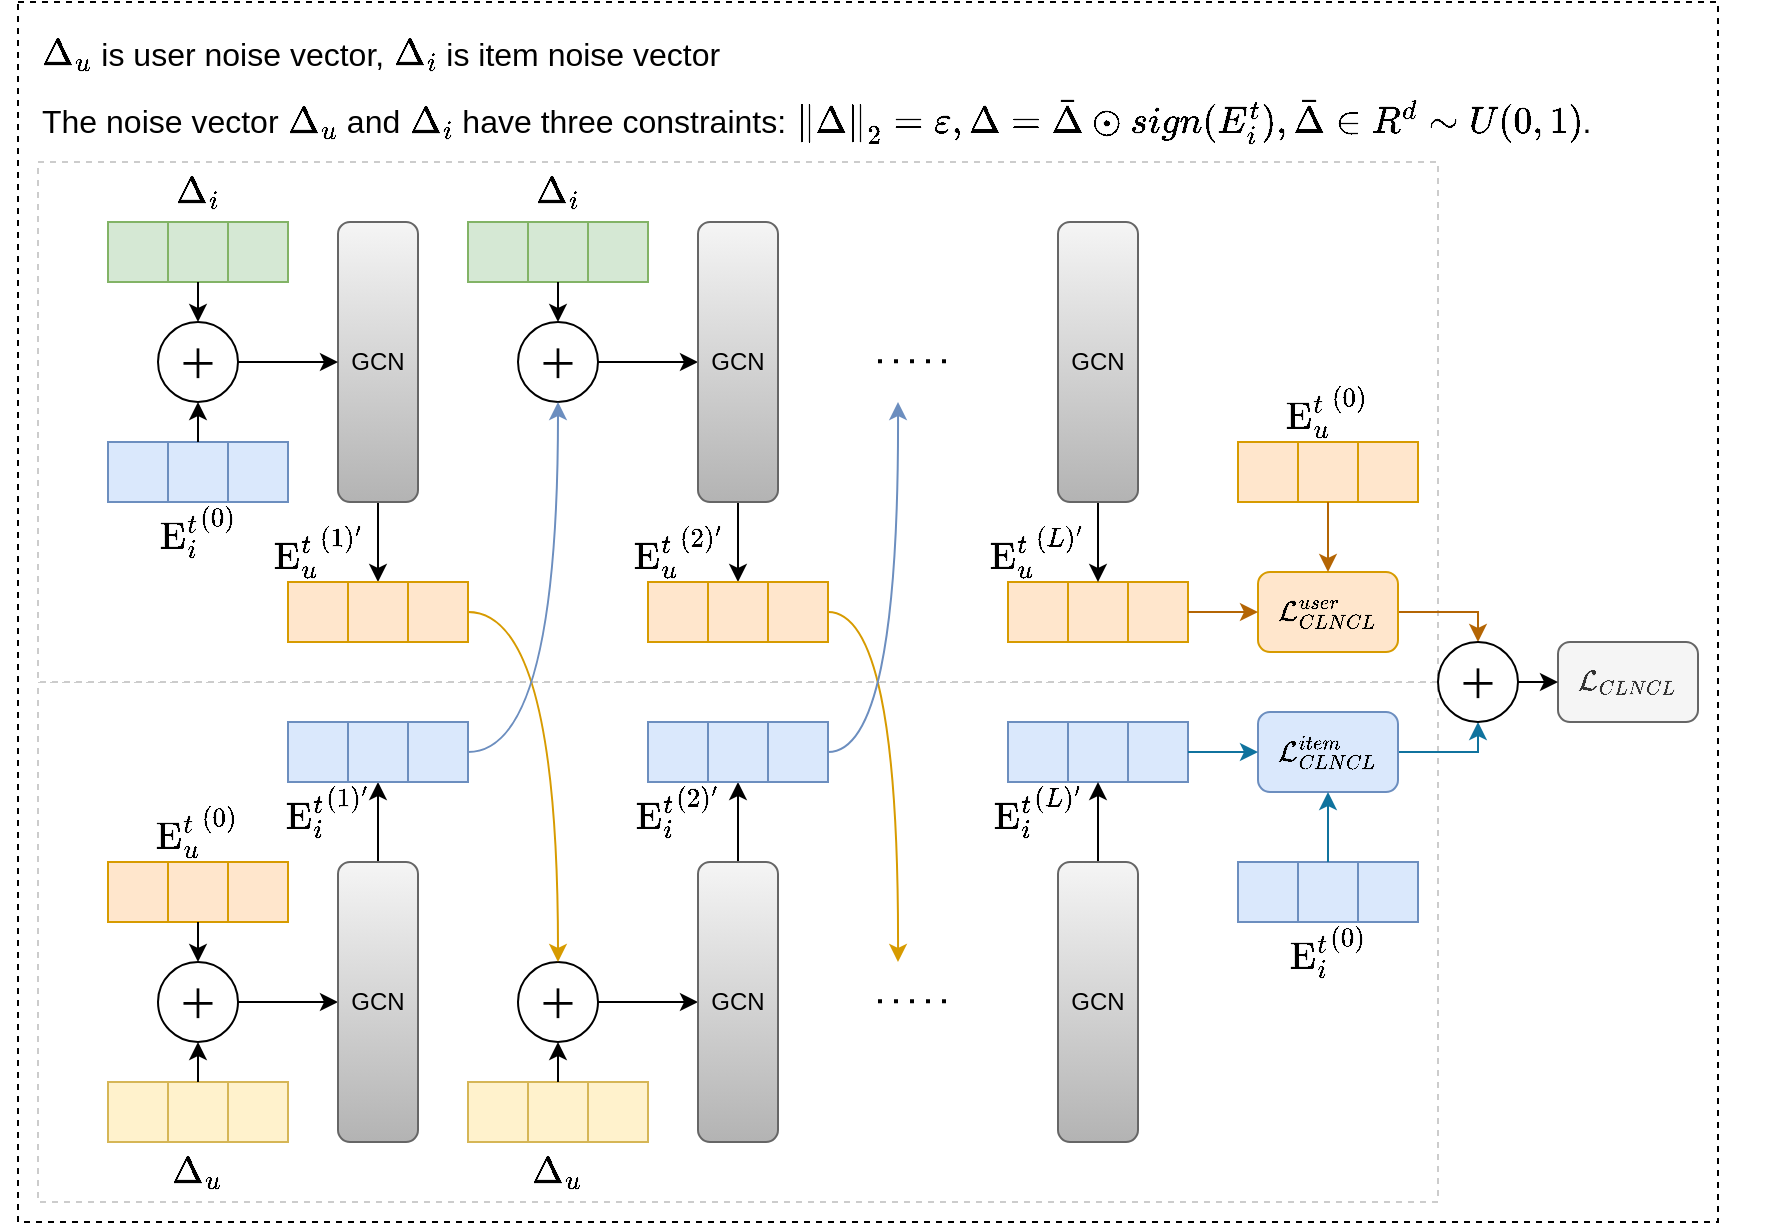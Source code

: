 <mxfile version="24.7.7">
  <diagram name="第 1 页" id="0odNos-ram8B0JtTMt9t">
    <mxGraphModel dx="1514" dy="829" grid="1" gridSize="10" guides="1" tooltips="1" connect="1" arrows="1" fold="1" page="1" pageScale="1" pageWidth="869" pageHeight="627" math="1" shadow="0">
      <root>
        <mxCell id="0" />
        <mxCell id="1" parent="0" />
        <mxCell id="on7W_02Eu3kguIsyM6I1-46" value="" style="rounded=0;whiteSpace=wrap;html=1;dashed=1;" parent="1" vertex="1">
          <mxGeometry x="10" y="10" width="850" height="610" as="geometry" />
        </mxCell>
        <mxCell id="on7W_02Eu3kguIsyM6I1-45" value="" style="rounded=0;whiteSpace=wrap;html=1;dashed=1;strokeColor=#CCCCCC;" parent="1" vertex="1">
          <mxGeometry x="20" y="350" width="700" height="260" as="geometry" />
        </mxCell>
        <mxCell id="on7W_02Eu3kguIsyM6I1-44" value="" style="rounded=0;whiteSpace=wrap;html=1;dashed=1;strokeColor=#CCCCCC;" parent="1" vertex="1">
          <mxGeometry x="20" y="90" width="700" height="260" as="geometry" />
        </mxCell>
        <mxCell id="hxnIVphIfkXCkqFVnGNQ-420" style="edgeStyle=orthogonalEdgeStyle;rounded=0;orthogonalLoop=1;jettySize=auto;html=1;exitX=0.5;exitY=1;exitDx=0;exitDy=0;entryX=0.5;entryY=0;entryDx=0;entryDy=0;" parent="1" source="hxnIVphIfkXCkqFVnGNQ-38" target="hxnIVphIfkXCkqFVnGNQ-418" edge="1">
          <mxGeometry relative="1" as="geometry" />
        </mxCell>
        <mxCell id="hxnIVphIfkXCkqFVnGNQ-38" value="GCN" style="rounded=1;whiteSpace=wrap;html=1;fillColor=#f5f5f5;gradientColor=#b3b3b3;strokeColor=#666666;" parent="1" vertex="1">
          <mxGeometry x="170" y="120" width="40" height="140" as="geometry" />
        </mxCell>
        <mxCell id="hxnIVphIfkXCkqFVnGNQ-98" value="" style="group" parent="1" vertex="1" connectable="0">
          <mxGeometry x="55" y="230" width="90" height="60" as="geometry" />
        </mxCell>
        <mxCell id="C153-lScjyPloALbCFHb-24" value="&lt;font style=&quot;font-size: 16px;&quot;&gt;$$ {\mathrm{E}_{i}^{t}}^{(0)}$$&lt;/font&gt;" style="text;html=1;align=center;verticalAlign=middle;whiteSpace=wrap;rounded=0;" parent="hxnIVphIfkXCkqFVnGNQ-98" vertex="1">
          <mxGeometry x="20" y="30" width="50" height="30" as="geometry" />
        </mxCell>
        <mxCell id="hxnIVphIfkXCkqFVnGNQ-39" value="" style="group;fillColor=#dae8fc;strokeColor=#6c8ebf;rotation=0;" parent="hxnIVphIfkXCkqFVnGNQ-98" vertex="1" connectable="0">
          <mxGeometry width="90" height="30" as="geometry" />
        </mxCell>
        <mxCell id="hxnIVphIfkXCkqFVnGNQ-40" value="" style="whiteSpace=wrap;html=1;aspect=fixed;fillColor=#dae8fc;strokeColor=#6c8ebf;rotation=0;" parent="hxnIVphIfkXCkqFVnGNQ-39" vertex="1">
          <mxGeometry width="30" height="30" as="geometry" />
        </mxCell>
        <mxCell id="hxnIVphIfkXCkqFVnGNQ-41" value="" style="whiteSpace=wrap;html=1;aspect=fixed;fillColor=#dae8fc;strokeColor=#6c8ebf;rotation=0;" parent="hxnIVphIfkXCkqFVnGNQ-39" vertex="1">
          <mxGeometry x="30" width="30" height="30" as="geometry" />
        </mxCell>
        <mxCell id="hxnIVphIfkXCkqFVnGNQ-42" value="" style="whiteSpace=wrap;html=1;aspect=fixed;fillColor=#dae8fc;strokeColor=#6c8ebf;rotation=0;" parent="hxnIVphIfkXCkqFVnGNQ-39" vertex="1">
          <mxGeometry x="60" width="30" height="30" as="geometry" />
        </mxCell>
        <mxCell id="hxnIVphIfkXCkqFVnGNQ-407" style="edgeStyle=orthogonalEdgeStyle;rounded=0;orthogonalLoop=1;jettySize=auto;html=1;exitX=1;exitY=0.5;exitDx=0;exitDy=0;entryX=0;entryY=0.5;entryDx=0;entryDy=0;" parent="1" source="hxnIVphIfkXCkqFVnGNQ-398" target="hxnIVphIfkXCkqFVnGNQ-38" edge="1">
          <mxGeometry relative="1" as="geometry" />
        </mxCell>
        <mxCell id="hxnIVphIfkXCkqFVnGNQ-398" value="&lt;font style=&quot;font-size: 20px;&quot;&gt;＋&lt;/font&gt;" style="ellipse;whiteSpace=wrap;html=1;aspect=fixed;" parent="1" vertex="1">
          <mxGeometry x="80" y="170" width="40" height="40" as="geometry" />
        </mxCell>
        <mxCell id="hxnIVphIfkXCkqFVnGNQ-399" value="" style="group" parent="1" vertex="1" connectable="0">
          <mxGeometry x="55" y="90" width="90" height="60" as="geometry" />
        </mxCell>
        <mxCell id="hxnIVphIfkXCkqFVnGNQ-400" value="" style="group;fillColor=#d5e8d4;strokeColor=#82b366;rotation=0;" parent="hxnIVphIfkXCkqFVnGNQ-399" vertex="1" connectable="0">
          <mxGeometry y="30" width="90" height="30" as="geometry" />
        </mxCell>
        <mxCell id="hxnIVphIfkXCkqFVnGNQ-401" value="" style="whiteSpace=wrap;html=1;aspect=fixed;fillColor=#d5e8d4;strokeColor=#82b366;rotation=0;" parent="hxnIVphIfkXCkqFVnGNQ-400" vertex="1">
          <mxGeometry width="30" height="30" as="geometry" />
        </mxCell>
        <mxCell id="hxnIVphIfkXCkqFVnGNQ-402" value="" style="whiteSpace=wrap;html=1;aspect=fixed;fillColor=#d5e8d4;strokeColor=#82b366;rotation=0;" parent="hxnIVphIfkXCkqFVnGNQ-400" vertex="1">
          <mxGeometry x="30" width="30" height="30" as="geometry" />
        </mxCell>
        <mxCell id="hxnIVphIfkXCkqFVnGNQ-403" value="" style="whiteSpace=wrap;html=1;aspect=fixed;fillColor=#d5e8d4;strokeColor=#82b366;rotation=0;" parent="hxnIVphIfkXCkqFVnGNQ-400" vertex="1">
          <mxGeometry x="60" width="30" height="30" as="geometry" />
        </mxCell>
        <mxCell id="hxnIVphIfkXCkqFVnGNQ-404" value="&lt;span style=&quot;font-size: 16px;&quot;&gt;$$\Delta_i$$&lt;/span&gt;" style="text;html=1;align=center;verticalAlign=middle;whiteSpace=wrap;rounded=0;" parent="hxnIVphIfkXCkqFVnGNQ-399" vertex="1">
          <mxGeometry x="20" width="50" height="30" as="geometry" />
        </mxCell>
        <mxCell id="hxnIVphIfkXCkqFVnGNQ-405" style="edgeStyle=orthogonalEdgeStyle;rounded=0;orthogonalLoop=1;jettySize=auto;html=1;exitX=0.5;exitY=0;exitDx=0;exitDy=0;entryX=0.5;entryY=1;entryDx=0;entryDy=0;" parent="1" source="hxnIVphIfkXCkqFVnGNQ-41" target="hxnIVphIfkXCkqFVnGNQ-398" edge="1">
          <mxGeometry relative="1" as="geometry" />
        </mxCell>
        <mxCell id="hxnIVphIfkXCkqFVnGNQ-406" style="edgeStyle=orthogonalEdgeStyle;rounded=0;orthogonalLoop=1;jettySize=auto;html=1;exitX=0.5;exitY=1;exitDx=0;exitDy=0;entryX=0.5;entryY=0;entryDx=0;entryDy=0;" parent="1" source="hxnIVphIfkXCkqFVnGNQ-402" target="hxnIVphIfkXCkqFVnGNQ-398" edge="1">
          <mxGeometry relative="1" as="geometry" />
        </mxCell>
        <mxCell id="hxnIVphIfkXCkqFVnGNQ-414" value="" style="group" parent="1" vertex="1" connectable="0">
          <mxGeometry x="145" y="270" width="90" height="60" as="geometry" />
        </mxCell>
        <mxCell id="hxnIVphIfkXCkqFVnGNQ-415" value="&lt;font style=&quot;font-size: 16px;&quot;&gt;$$ {\mathrm{E}_{u}^{t}}^{(1)&#39;}$$&lt;/font&gt;" style="text;html=1;align=center;verticalAlign=middle;whiteSpace=wrap;rounded=0;" parent="hxnIVphIfkXCkqFVnGNQ-414" vertex="1">
          <mxGeometry x="-10" width="50" height="30" as="geometry" />
        </mxCell>
        <mxCell id="hxnIVphIfkXCkqFVnGNQ-416" value="" style="group;fillColor=#ffe6cc;strokeColor=#d79b00;rotation=0;" parent="hxnIVphIfkXCkqFVnGNQ-414" vertex="1" connectable="0">
          <mxGeometry y="30" width="90" height="30" as="geometry" />
        </mxCell>
        <mxCell id="hxnIVphIfkXCkqFVnGNQ-417" value="" style="whiteSpace=wrap;html=1;aspect=fixed;fillColor=#ffe6cc;strokeColor=#d79b00;rotation=0;" parent="hxnIVphIfkXCkqFVnGNQ-416" vertex="1">
          <mxGeometry width="30" height="30" as="geometry" />
        </mxCell>
        <mxCell id="hxnIVphIfkXCkqFVnGNQ-418" value="" style="whiteSpace=wrap;html=1;aspect=fixed;fillColor=#ffe6cc;strokeColor=#d79b00;rotation=0;" parent="hxnIVphIfkXCkqFVnGNQ-416" vertex="1">
          <mxGeometry x="30" width="30" height="30" as="geometry" />
        </mxCell>
        <mxCell id="hxnIVphIfkXCkqFVnGNQ-419" value="" style="whiteSpace=wrap;html=1;aspect=fixed;fillColor=#ffe6cc;strokeColor=#d79b00;rotation=0;" parent="hxnIVphIfkXCkqFVnGNQ-416" vertex="1">
          <mxGeometry x="60" width="30" height="30" as="geometry" />
        </mxCell>
        <mxCell id="hxnIVphIfkXCkqFVnGNQ-421" value="" style="group" parent="1" vertex="1" connectable="0">
          <mxGeometry x="55" y="420" width="90" height="60" as="geometry" />
        </mxCell>
        <mxCell id="hxnIVphIfkXCkqFVnGNQ-423" value="" style="group;fillColor=#ffe6cc;strokeColor=#d79b00;rotation=0;" parent="hxnIVphIfkXCkqFVnGNQ-421" vertex="1" connectable="0">
          <mxGeometry y="20" width="90" height="30" as="geometry" />
        </mxCell>
        <mxCell id="hxnIVphIfkXCkqFVnGNQ-424" value="" style="whiteSpace=wrap;html=1;aspect=fixed;fillColor=#ffe6cc;strokeColor=#d79b00;rotation=0;" parent="hxnIVphIfkXCkqFVnGNQ-423" vertex="1">
          <mxGeometry width="30" height="30" as="geometry" />
        </mxCell>
        <mxCell id="hxnIVphIfkXCkqFVnGNQ-425" value="" style="whiteSpace=wrap;html=1;aspect=fixed;fillColor=#ffe6cc;strokeColor=#d79b00;rotation=0;" parent="hxnIVphIfkXCkqFVnGNQ-423" vertex="1">
          <mxGeometry x="30" width="30" height="30" as="geometry" />
        </mxCell>
        <mxCell id="hxnIVphIfkXCkqFVnGNQ-426" value="" style="whiteSpace=wrap;html=1;aspect=fixed;fillColor=#ffe6cc;strokeColor=#d79b00;rotation=0;" parent="hxnIVphIfkXCkqFVnGNQ-423" vertex="1">
          <mxGeometry x="60" width="30" height="30" as="geometry" />
        </mxCell>
        <mxCell id="hxnIVphIfkXCkqFVnGNQ-439" style="edgeStyle=orthogonalEdgeStyle;rounded=0;orthogonalLoop=1;jettySize=auto;html=1;exitX=1;exitY=0.5;exitDx=0;exitDy=0;entryX=0;entryY=0.5;entryDx=0;entryDy=0;" parent="1" source="hxnIVphIfkXCkqFVnGNQ-433" target="hxnIVphIfkXCkqFVnGNQ-438" edge="1">
          <mxGeometry relative="1" as="geometry" />
        </mxCell>
        <mxCell id="hxnIVphIfkXCkqFVnGNQ-433" value="&lt;font style=&quot;font-size: 20px;&quot;&gt;＋&lt;/font&gt;" style="ellipse;whiteSpace=wrap;html=1;aspect=fixed;" parent="1" vertex="1">
          <mxGeometry x="80" y="490" width="40" height="40" as="geometry" />
        </mxCell>
        <mxCell id="hxnIVphIfkXCkqFVnGNQ-526" style="edgeStyle=orthogonalEdgeStyle;rounded=0;orthogonalLoop=1;jettySize=auto;html=1;exitX=1;exitY=0.5;exitDx=0;exitDy=0;entryX=0.5;entryY=1;entryDx=0;entryDy=0;fillColor=#b1ddf0;strokeColor=#10739e;" parent="1" source="hxnIVphIfkXCkqFVnGNQ-434" target="hxnIVphIfkXCkqFVnGNQ-521" edge="1">
          <mxGeometry relative="1" as="geometry">
            <Array as="points">
              <mxPoint x="740" y="385" />
            </Array>
          </mxGeometry>
        </mxCell>
        <mxCell id="hxnIVphIfkXCkqFVnGNQ-434" value="$$\mathcal{L}_{CLNCL}^{item}$$" style="rounded=1;whiteSpace=wrap;html=1;fillColor=#dae8fc;strokeColor=#6c8ebf;" parent="1" vertex="1">
          <mxGeometry x="630" y="365" width="70" height="40" as="geometry" />
        </mxCell>
        <mxCell id="hxnIVphIfkXCkqFVnGNQ-435" value="&lt;span style=&quot;font-size: 16px;&quot;&gt;$$\Delta_u$$&lt;/span&gt;" style="text;html=1;align=center;verticalAlign=middle;whiteSpace=wrap;rounded=0;" parent="1" vertex="1">
          <mxGeometry x="75" y="580" width="50" height="30" as="geometry" />
        </mxCell>
        <mxCell id="hxnIVphIfkXCkqFVnGNQ-436" style="edgeStyle=orthogonalEdgeStyle;rounded=0;orthogonalLoop=1;jettySize=auto;html=1;exitX=0.5;exitY=1;exitDx=0;exitDy=0;entryX=0.5;entryY=0;entryDx=0;entryDy=0;" parent="1" source="hxnIVphIfkXCkqFVnGNQ-425" target="hxnIVphIfkXCkqFVnGNQ-433" edge="1">
          <mxGeometry relative="1" as="geometry" />
        </mxCell>
        <mxCell id="hxnIVphIfkXCkqFVnGNQ-448" style="edgeStyle=orthogonalEdgeStyle;rounded=0;orthogonalLoop=1;jettySize=auto;html=1;exitX=0.5;exitY=0;exitDx=0;exitDy=0;entryX=0.5;entryY=1;entryDx=0;entryDy=0;" parent="1" source="hxnIVphIfkXCkqFVnGNQ-438" target="hxnIVphIfkXCkqFVnGNQ-444" edge="1">
          <mxGeometry relative="1" as="geometry" />
        </mxCell>
        <mxCell id="hxnIVphIfkXCkqFVnGNQ-438" value="GCN" style="rounded=1;whiteSpace=wrap;html=1;fillColor=#f5f5f5;gradientColor=#b3b3b3;strokeColor=#666666;" parent="1" vertex="1">
          <mxGeometry x="170" y="440" width="40" height="140" as="geometry" />
        </mxCell>
        <mxCell id="hxnIVphIfkXCkqFVnGNQ-449" value="" style="group" parent="1" vertex="1" connectable="0">
          <mxGeometry x="145" y="370" width="90" height="60" as="geometry" />
        </mxCell>
        <mxCell id="hxnIVphIfkXCkqFVnGNQ-441" value="&lt;font style=&quot;font-size: 16px;&quot;&gt;$$ {\mathrm{E}_{i}^{t}}^{(1)&#39;}$$&lt;/font&gt;" style="text;html=1;align=center;verticalAlign=middle;whiteSpace=wrap;rounded=0;container=0;" parent="hxnIVphIfkXCkqFVnGNQ-449" vertex="1">
          <mxGeometry x="-5" y="30" width="50" height="30" as="geometry" />
        </mxCell>
        <mxCell id="hxnIVphIfkXCkqFVnGNQ-446" value="" style="group" parent="hxnIVphIfkXCkqFVnGNQ-449" vertex="1" connectable="0">
          <mxGeometry width="90" height="30" as="geometry" />
        </mxCell>
        <mxCell id="hxnIVphIfkXCkqFVnGNQ-442" value="" style="group;fillColor=#dae8fc;strokeColor=#6c8ebf;rotation=0;container=0;" parent="hxnIVphIfkXCkqFVnGNQ-446" vertex="1" connectable="0">
          <mxGeometry width="90" height="30" as="geometry" />
        </mxCell>
        <mxCell id="hxnIVphIfkXCkqFVnGNQ-443" value="" style="whiteSpace=wrap;html=1;aspect=fixed;fillColor=#dae8fc;strokeColor=#6c8ebf;rotation=0;container=0;" parent="hxnIVphIfkXCkqFVnGNQ-446" vertex="1">
          <mxGeometry width="30" height="30" as="geometry" />
        </mxCell>
        <mxCell id="hxnIVphIfkXCkqFVnGNQ-444" value="" style="whiteSpace=wrap;html=1;aspect=fixed;fillColor=#dae8fc;strokeColor=#6c8ebf;rotation=0;container=0;" parent="hxnIVphIfkXCkqFVnGNQ-446" vertex="1">
          <mxGeometry x="30" width="30" height="30" as="geometry" />
        </mxCell>
        <mxCell id="hxnIVphIfkXCkqFVnGNQ-445" value="" style="whiteSpace=wrap;html=1;aspect=fixed;fillColor=#dae8fc;strokeColor=#6c8ebf;rotation=0;container=0;" parent="hxnIVphIfkXCkqFVnGNQ-446" vertex="1">
          <mxGeometry x="60" width="30" height="30" as="geometry" />
        </mxCell>
        <mxCell id="hxnIVphIfkXCkqFVnGNQ-450" value="" style="group;fillColor=#fff2cc;strokeColor=#d6b656;rotation=0;" parent="1" vertex="1" connectable="0">
          <mxGeometry x="235" y="550" width="90" height="30" as="geometry" />
        </mxCell>
        <mxCell id="hxnIVphIfkXCkqFVnGNQ-451" value="" style="whiteSpace=wrap;html=1;aspect=fixed;fillColor=#fff2cc;strokeColor=#d6b656;rotation=0;" parent="hxnIVphIfkXCkqFVnGNQ-450" vertex="1">
          <mxGeometry width="30" height="30" as="geometry" />
        </mxCell>
        <mxCell id="hxnIVphIfkXCkqFVnGNQ-452" value="" style="whiteSpace=wrap;html=1;aspect=fixed;fillColor=#fff2cc;strokeColor=#d6b656;rotation=0;" parent="hxnIVphIfkXCkqFVnGNQ-450" vertex="1">
          <mxGeometry x="30" width="30" height="30" as="geometry" />
        </mxCell>
        <mxCell id="hxnIVphIfkXCkqFVnGNQ-453" value="" style="whiteSpace=wrap;html=1;aspect=fixed;fillColor=#fff2cc;strokeColor=#d6b656;rotation=0;" parent="hxnIVphIfkXCkqFVnGNQ-450" vertex="1">
          <mxGeometry x="60" width="30" height="30" as="geometry" />
        </mxCell>
        <mxCell id="hxnIVphIfkXCkqFVnGNQ-473" style="edgeStyle=orthogonalEdgeStyle;rounded=0;orthogonalLoop=1;jettySize=auto;html=1;exitX=1;exitY=0.5;exitDx=0;exitDy=0;entryX=0;entryY=0.5;entryDx=0;entryDy=0;" parent="1" source="hxnIVphIfkXCkqFVnGNQ-454" target="hxnIVphIfkXCkqFVnGNQ-472" edge="1">
          <mxGeometry relative="1" as="geometry" />
        </mxCell>
        <mxCell id="hxnIVphIfkXCkqFVnGNQ-454" value="&lt;font style=&quot;font-size: 20px;&quot;&gt;＋&lt;/font&gt;" style="ellipse;whiteSpace=wrap;html=1;aspect=fixed;" parent="1" vertex="1">
          <mxGeometry x="260" y="490" width="40" height="40" as="geometry" />
        </mxCell>
        <mxCell id="hxnIVphIfkXCkqFVnGNQ-455" value="&lt;span style=&quot;font-size: 16px;&quot;&gt;$$\Delta_u$$&lt;/span&gt;" style="text;html=1;align=center;verticalAlign=middle;whiteSpace=wrap;rounded=0;" parent="1" vertex="1">
          <mxGeometry x="255" y="580" width="50" height="30" as="geometry" />
        </mxCell>
        <mxCell id="hxnIVphIfkXCkqFVnGNQ-456" style="edgeStyle=orthogonalEdgeStyle;rounded=0;orthogonalLoop=1;jettySize=auto;html=1;exitX=0.5;exitY=0;exitDx=0;exitDy=0;entryX=0.5;entryY=1;entryDx=0;entryDy=0;" parent="1" source="hxnIVphIfkXCkqFVnGNQ-452" target="hxnIVphIfkXCkqFVnGNQ-454" edge="1">
          <mxGeometry relative="1" as="geometry" />
        </mxCell>
        <mxCell id="hxnIVphIfkXCkqFVnGNQ-471" style="edgeStyle=orthogonalEdgeStyle;rounded=0;orthogonalLoop=1;jettySize=auto;html=1;exitX=1;exitY=0.5;exitDx=0;exitDy=0;entryX=0;entryY=0.5;entryDx=0;entryDy=0;" parent="1" source="hxnIVphIfkXCkqFVnGNQ-458" target="hxnIVphIfkXCkqFVnGNQ-470" edge="1">
          <mxGeometry relative="1" as="geometry" />
        </mxCell>
        <mxCell id="hxnIVphIfkXCkqFVnGNQ-458" value="&lt;font style=&quot;font-size: 20px;&quot;&gt;＋&lt;/font&gt;" style="ellipse;whiteSpace=wrap;html=1;aspect=fixed;" parent="1" vertex="1">
          <mxGeometry x="260" y="170" width="40" height="40" as="geometry" />
        </mxCell>
        <mxCell id="hxnIVphIfkXCkqFVnGNQ-459" value="" style="group" parent="1" vertex="1" connectable="0">
          <mxGeometry x="235" y="90" width="90" height="60" as="geometry" />
        </mxCell>
        <mxCell id="hxnIVphIfkXCkqFVnGNQ-460" value="" style="group;fillColor=#d5e8d4;strokeColor=#82b366;rotation=0;" parent="hxnIVphIfkXCkqFVnGNQ-459" vertex="1" connectable="0">
          <mxGeometry y="30" width="90" height="30" as="geometry" />
        </mxCell>
        <mxCell id="hxnIVphIfkXCkqFVnGNQ-461" value="" style="whiteSpace=wrap;html=1;aspect=fixed;fillColor=#d5e8d4;strokeColor=#82b366;rotation=0;" parent="hxnIVphIfkXCkqFVnGNQ-460" vertex="1">
          <mxGeometry width="30" height="30" as="geometry" />
        </mxCell>
        <mxCell id="hxnIVphIfkXCkqFVnGNQ-462" value="" style="whiteSpace=wrap;html=1;aspect=fixed;fillColor=#d5e8d4;strokeColor=#82b366;rotation=0;" parent="hxnIVphIfkXCkqFVnGNQ-460" vertex="1">
          <mxGeometry x="30" width="30" height="30" as="geometry" />
        </mxCell>
        <mxCell id="hxnIVphIfkXCkqFVnGNQ-463" value="" style="whiteSpace=wrap;html=1;aspect=fixed;fillColor=#d5e8d4;strokeColor=#82b366;rotation=0;" parent="hxnIVphIfkXCkqFVnGNQ-460" vertex="1">
          <mxGeometry x="60" width="30" height="30" as="geometry" />
        </mxCell>
        <mxCell id="hxnIVphIfkXCkqFVnGNQ-464" value="&lt;span style=&quot;font-size: 16px;&quot;&gt;$$\Delta_i$$&lt;/span&gt;" style="text;html=1;align=center;verticalAlign=middle;whiteSpace=wrap;rounded=0;" parent="hxnIVphIfkXCkqFVnGNQ-459" vertex="1">
          <mxGeometry x="20" width="50" height="30" as="geometry" />
        </mxCell>
        <mxCell id="hxnIVphIfkXCkqFVnGNQ-465" style="edgeStyle=orthogonalEdgeStyle;rounded=0;orthogonalLoop=1;jettySize=auto;html=1;exitX=0.5;exitY=1;exitDx=0;exitDy=0;entryX=0.5;entryY=0;entryDx=0;entryDy=0;" parent="1" source="hxnIVphIfkXCkqFVnGNQ-462" target="hxnIVphIfkXCkqFVnGNQ-458" edge="1">
          <mxGeometry relative="1" as="geometry" />
        </mxCell>
        <mxCell id="hxnIVphIfkXCkqFVnGNQ-468" value="" style="endArrow=classic;html=1;rounded=0;entryX=0.5;entryY=0;entryDx=0;entryDy=0;exitX=1;exitY=0.5;exitDx=0;exitDy=0;edgeStyle=orthogonalEdgeStyle;elbow=vertical;curved=1;fillColor=#ffe6cc;strokeColor=#d79b00;" parent="1" source="hxnIVphIfkXCkqFVnGNQ-419" target="hxnIVphIfkXCkqFVnGNQ-454" edge="1">
          <mxGeometry width="50" height="50" relative="1" as="geometry">
            <mxPoint x="300" y="360" as="sourcePoint" />
            <mxPoint x="350" y="310" as="targetPoint" />
          </mxGeometry>
        </mxCell>
        <mxCell id="hxnIVphIfkXCkqFVnGNQ-469" style="rounded=0;orthogonalLoop=1;jettySize=auto;html=1;exitX=1;exitY=0.5;exitDx=0;exitDy=0;entryX=0.5;entryY=1;entryDx=0;entryDy=0;edgeStyle=orthogonalEdgeStyle;curved=1;fillColor=#dae8fc;strokeColor=#6c8ebf;" parent="1" source="hxnIVphIfkXCkqFVnGNQ-445" target="hxnIVphIfkXCkqFVnGNQ-458" edge="1">
          <mxGeometry relative="1" as="geometry" />
        </mxCell>
        <mxCell id="hxnIVphIfkXCkqFVnGNQ-487" style="edgeStyle=orthogonalEdgeStyle;rounded=0;orthogonalLoop=1;jettySize=auto;html=1;exitX=0.5;exitY=1;exitDx=0;exitDy=0;entryX=0.5;entryY=0;entryDx=0;entryDy=0;" parent="1" source="hxnIVphIfkXCkqFVnGNQ-470" target="hxnIVphIfkXCkqFVnGNQ-478" edge="1">
          <mxGeometry relative="1" as="geometry" />
        </mxCell>
        <mxCell id="hxnIVphIfkXCkqFVnGNQ-470" value="GCN" style="rounded=1;whiteSpace=wrap;html=1;fillColor=#f5f5f5;gradientColor=#b3b3b3;strokeColor=#666666;" parent="1" vertex="1">
          <mxGeometry x="350" y="120" width="40" height="140" as="geometry" />
        </mxCell>
        <mxCell id="hxnIVphIfkXCkqFVnGNQ-489" style="edgeStyle=orthogonalEdgeStyle;rounded=0;orthogonalLoop=1;jettySize=auto;html=1;exitX=0.5;exitY=0;exitDx=0;exitDy=0;entryX=0.5;entryY=1;entryDx=0;entryDy=0;" parent="1" source="hxnIVphIfkXCkqFVnGNQ-472" target="hxnIVphIfkXCkqFVnGNQ-485" edge="1">
          <mxGeometry relative="1" as="geometry" />
        </mxCell>
        <mxCell id="hxnIVphIfkXCkqFVnGNQ-472" value="GCN" style="rounded=1;whiteSpace=wrap;html=1;fillColor=#f5f5f5;gradientColor=#b3b3b3;strokeColor=#666666;" parent="1" vertex="1">
          <mxGeometry x="350" y="440" width="40" height="140" as="geometry" />
        </mxCell>
        <mxCell id="hxnIVphIfkXCkqFVnGNQ-474" value="" style="group" parent="1" vertex="1" connectable="0">
          <mxGeometry x="325" y="270" width="90" height="60" as="geometry" />
        </mxCell>
        <mxCell id="hxnIVphIfkXCkqFVnGNQ-475" value="&lt;font style=&quot;font-size: 16px;&quot;&gt;$$ {\mathrm{E}_{u}^{t}}^{(2)&#39;}$$&lt;/font&gt;" style="text;html=1;align=center;verticalAlign=middle;whiteSpace=wrap;rounded=0;" parent="hxnIVphIfkXCkqFVnGNQ-474" vertex="1">
          <mxGeometry x="-10" width="50" height="30" as="geometry" />
        </mxCell>
        <mxCell id="hxnIVphIfkXCkqFVnGNQ-476" value="" style="group;fillColor=#ffe6cc;strokeColor=#d79b00;rotation=0;" parent="hxnIVphIfkXCkqFVnGNQ-474" vertex="1" connectable="0">
          <mxGeometry y="30" width="90" height="30" as="geometry" />
        </mxCell>
        <mxCell id="hxnIVphIfkXCkqFVnGNQ-477" value="" style="whiteSpace=wrap;html=1;aspect=fixed;fillColor=#ffe6cc;strokeColor=#d79b00;rotation=0;" parent="hxnIVphIfkXCkqFVnGNQ-476" vertex="1">
          <mxGeometry width="30" height="30" as="geometry" />
        </mxCell>
        <mxCell id="hxnIVphIfkXCkqFVnGNQ-478" value="" style="whiteSpace=wrap;html=1;aspect=fixed;fillColor=#ffe6cc;strokeColor=#d79b00;rotation=0;" parent="hxnIVphIfkXCkqFVnGNQ-476" vertex="1">
          <mxGeometry x="30" width="30" height="30" as="geometry" />
        </mxCell>
        <mxCell id="hxnIVphIfkXCkqFVnGNQ-479" value="" style="whiteSpace=wrap;html=1;aspect=fixed;fillColor=#ffe6cc;strokeColor=#d79b00;rotation=0;" parent="hxnIVphIfkXCkqFVnGNQ-476" vertex="1">
          <mxGeometry x="60" width="30" height="30" as="geometry" />
        </mxCell>
        <mxCell id="hxnIVphIfkXCkqFVnGNQ-480" value="" style="group" parent="1" vertex="1" connectable="0">
          <mxGeometry x="325" y="370" width="90" height="60" as="geometry" />
        </mxCell>
        <mxCell id="hxnIVphIfkXCkqFVnGNQ-481" value="&lt;font style=&quot;font-size: 16px;&quot;&gt;$$ {\mathrm{E}_{i}^{t}}^{(2)&#39;}$$&lt;/font&gt;" style="text;html=1;align=center;verticalAlign=middle;whiteSpace=wrap;rounded=0;container=0;" parent="hxnIVphIfkXCkqFVnGNQ-480" vertex="1">
          <mxGeometry x="-10" y="30" width="50" height="30" as="geometry" />
        </mxCell>
        <mxCell id="hxnIVphIfkXCkqFVnGNQ-482" value="" style="group" parent="hxnIVphIfkXCkqFVnGNQ-480" vertex="1" connectable="0">
          <mxGeometry width="90" height="30" as="geometry" />
        </mxCell>
        <mxCell id="hxnIVphIfkXCkqFVnGNQ-483" value="" style="group;fillColor=#dae8fc;strokeColor=#6c8ebf;rotation=0;container=0;" parent="hxnIVphIfkXCkqFVnGNQ-482" vertex="1" connectable="0">
          <mxGeometry width="90" height="30" as="geometry" />
        </mxCell>
        <mxCell id="hxnIVphIfkXCkqFVnGNQ-484" value="" style="whiteSpace=wrap;html=1;aspect=fixed;fillColor=#dae8fc;strokeColor=#6c8ebf;rotation=0;container=0;" parent="hxnIVphIfkXCkqFVnGNQ-482" vertex="1">
          <mxGeometry width="30" height="30" as="geometry" />
        </mxCell>
        <mxCell id="hxnIVphIfkXCkqFVnGNQ-485" value="" style="whiteSpace=wrap;html=1;aspect=fixed;fillColor=#dae8fc;strokeColor=#6c8ebf;rotation=0;container=0;" parent="hxnIVphIfkXCkqFVnGNQ-482" vertex="1">
          <mxGeometry x="30" width="30" height="30" as="geometry" />
        </mxCell>
        <mxCell id="hxnIVphIfkXCkqFVnGNQ-486" value="" style="whiteSpace=wrap;html=1;aspect=fixed;fillColor=#dae8fc;strokeColor=#6c8ebf;rotation=0;container=0;" parent="hxnIVphIfkXCkqFVnGNQ-482" vertex="1">
          <mxGeometry x="60" width="30" height="30" as="geometry" />
        </mxCell>
        <mxCell id="hxnIVphIfkXCkqFVnGNQ-492" style="edgeStyle=orthogonalEdgeStyle;rounded=0;orthogonalLoop=1;jettySize=auto;html=1;exitX=1;exitY=0.5;exitDx=0;exitDy=0;curved=1;fillColor=#ffe6cc;strokeColor=#d79b00;" parent="1" source="hxnIVphIfkXCkqFVnGNQ-479" edge="1">
          <mxGeometry relative="1" as="geometry">
            <mxPoint x="450" y="490" as="targetPoint" />
          </mxGeometry>
        </mxCell>
        <mxCell id="hxnIVphIfkXCkqFVnGNQ-493" style="edgeStyle=orthogonalEdgeStyle;rounded=0;orthogonalLoop=1;jettySize=auto;html=1;exitX=1;exitY=0.5;exitDx=0;exitDy=0;curved=1;fillColor=#dae8fc;strokeColor=#6c8ebf;" parent="1" source="hxnIVphIfkXCkqFVnGNQ-486" edge="1">
          <mxGeometry relative="1" as="geometry">
            <mxPoint x="450" y="210" as="targetPoint" />
          </mxGeometry>
        </mxCell>
        <mxCell id="hxnIVphIfkXCkqFVnGNQ-494" value="" style="endArrow=none;dashed=1;html=1;dashPattern=1 3;strokeWidth=2;rounded=0;" parent="1" edge="1">
          <mxGeometry width="50" height="50" relative="1" as="geometry">
            <mxPoint x="440" y="509.58" as="sourcePoint" />
            <mxPoint x="480" y="509.58" as="targetPoint" />
          </mxGeometry>
        </mxCell>
        <mxCell id="hxnIVphIfkXCkqFVnGNQ-495" value="" style="endArrow=none;dashed=1;html=1;dashPattern=1 3;strokeWidth=2;rounded=0;" parent="1" edge="1">
          <mxGeometry width="50" height="50" relative="1" as="geometry">
            <mxPoint x="440" y="189.58" as="sourcePoint" />
            <mxPoint x="480" y="189.58" as="targetPoint" />
          </mxGeometry>
        </mxCell>
        <mxCell id="hxnIVphIfkXCkqFVnGNQ-496" value="" style="group" parent="1" vertex="1" connectable="0">
          <mxGeometry x="505" y="270" width="90" height="60" as="geometry" />
        </mxCell>
        <mxCell id="hxnIVphIfkXCkqFVnGNQ-497" value="&lt;font style=&quot;font-size: 16px;&quot;&gt;$$ {\mathrm{E}_{u}^{t}}^{(L)&#39;}$$&lt;/font&gt;" style="text;html=1;align=center;verticalAlign=middle;whiteSpace=wrap;rounded=0;" parent="hxnIVphIfkXCkqFVnGNQ-496" vertex="1">
          <mxGeometry x="-10" width="50" height="30" as="geometry" />
        </mxCell>
        <mxCell id="hxnIVphIfkXCkqFVnGNQ-498" value="" style="group;fillColor=#ffe6cc;strokeColor=#d79b00;rotation=0;" parent="hxnIVphIfkXCkqFVnGNQ-496" vertex="1" connectable="0">
          <mxGeometry y="30" width="90" height="30" as="geometry" />
        </mxCell>
        <mxCell id="hxnIVphIfkXCkqFVnGNQ-499" value="" style="whiteSpace=wrap;html=1;aspect=fixed;fillColor=#ffe6cc;strokeColor=#d79b00;rotation=0;" parent="hxnIVphIfkXCkqFVnGNQ-498" vertex="1">
          <mxGeometry width="30" height="30" as="geometry" />
        </mxCell>
        <mxCell id="hxnIVphIfkXCkqFVnGNQ-500" value="" style="whiteSpace=wrap;html=1;aspect=fixed;fillColor=#ffe6cc;strokeColor=#d79b00;rotation=0;" parent="hxnIVphIfkXCkqFVnGNQ-498" vertex="1">
          <mxGeometry x="30" width="30" height="30" as="geometry" />
        </mxCell>
        <mxCell id="hxnIVphIfkXCkqFVnGNQ-501" value="" style="whiteSpace=wrap;html=1;aspect=fixed;fillColor=#ffe6cc;strokeColor=#d79b00;rotation=0;" parent="hxnIVphIfkXCkqFVnGNQ-498" vertex="1">
          <mxGeometry x="60" width="30" height="30" as="geometry" />
        </mxCell>
        <mxCell id="hxnIVphIfkXCkqFVnGNQ-502" value="" style="group" parent="1" vertex="1" connectable="0">
          <mxGeometry x="505" y="370" width="90" height="60" as="geometry" />
        </mxCell>
        <mxCell id="hxnIVphIfkXCkqFVnGNQ-503" value="&lt;font style=&quot;font-size: 16px;&quot;&gt;$$ {\mathrm{E}_{i}^{t}}^{(L)&#39;}$$&lt;/font&gt;" style="text;html=1;align=center;verticalAlign=middle;whiteSpace=wrap;rounded=0;container=0;" parent="hxnIVphIfkXCkqFVnGNQ-502" vertex="1">
          <mxGeometry x="-10" y="30" width="50" height="30" as="geometry" />
        </mxCell>
        <mxCell id="hxnIVphIfkXCkqFVnGNQ-504" value="" style="group" parent="hxnIVphIfkXCkqFVnGNQ-502" vertex="1" connectable="0">
          <mxGeometry width="90" height="30" as="geometry" />
        </mxCell>
        <mxCell id="hxnIVphIfkXCkqFVnGNQ-505" value="" style="group;fillColor=#dae8fc;strokeColor=#6c8ebf;rotation=0;container=0;" parent="hxnIVphIfkXCkqFVnGNQ-504" vertex="1" connectable="0">
          <mxGeometry width="90" height="30" as="geometry" />
        </mxCell>
        <mxCell id="hxnIVphIfkXCkqFVnGNQ-506" value="" style="whiteSpace=wrap;html=1;aspect=fixed;fillColor=#dae8fc;strokeColor=#6c8ebf;rotation=0;container=0;" parent="hxnIVphIfkXCkqFVnGNQ-504" vertex="1">
          <mxGeometry width="30" height="30" as="geometry" />
        </mxCell>
        <mxCell id="hxnIVphIfkXCkqFVnGNQ-507" value="" style="whiteSpace=wrap;html=1;aspect=fixed;fillColor=#dae8fc;strokeColor=#6c8ebf;rotation=0;container=0;" parent="hxnIVphIfkXCkqFVnGNQ-504" vertex="1">
          <mxGeometry x="30" width="30" height="30" as="geometry" />
        </mxCell>
        <mxCell id="hxnIVphIfkXCkqFVnGNQ-508" value="" style="whiteSpace=wrap;html=1;aspect=fixed;fillColor=#dae8fc;strokeColor=#6c8ebf;rotation=0;container=0;" parent="hxnIVphIfkXCkqFVnGNQ-504" vertex="1">
          <mxGeometry x="60" width="30" height="30" as="geometry" />
        </mxCell>
        <mxCell id="hxnIVphIfkXCkqFVnGNQ-511" style="edgeStyle=orthogonalEdgeStyle;rounded=0;orthogonalLoop=1;jettySize=auto;html=1;exitX=0.5;exitY=1;exitDx=0;exitDy=0;" parent="1" source="hxnIVphIfkXCkqFVnGNQ-510" target="hxnIVphIfkXCkqFVnGNQ-500" edge="1">
          <mxGeometry relative="1" as="geometry" />
        </mxCell>
        <mxCell id="hxnIVphIfkXCkqFVnGNQ-510" value="GCN" style="rounded=1;whiteSpace=wrap;html=1;fillColor=#f5f5f5;gradientColor=#b3b3b3;strokeColor=#666666;" parent="1" vertex="1">
          <mxGeometry x="530" y="120" width="40" height="140" as="geometry" />
        </mxCell>
        <mxCell id="hxnIVphIfkXCkqFVnGNQ-514" style="edgeStyle=orthogonalEdgeStyle;rounded=0;orthogonalLoop=1;jettySize=auto;html=1;exitX=0.5;exitY=0;exitDx=0;exitDy=0;entryX=0.5;entryY=1;entryDx=0;entryDy=0;" parent="1" source="hxnIVphIfkXCkqFVnGNQ-512" target="hxnIVphIfkXCkqFVnGNQ-507" edge="1">
          <mxGeometry relative="1" as="geometry" />
        </mxCell>
        <mxCell id="hxnIVphIfkXCkqFVnGNQ-512" value="GCN" style="rounded=1;whiteSpace=wrap;html=1;fillColor=#f5f5f5;gradientColor=#b3b3b3;strokeColor=#666666;" parent="1" vertex="1">
          <mxGeometry x="530" y="440" width="40" height="140" as="geometry" />
        </mxCell>
        <mxCell id="hxnIVphIfkXCkqFVnGNQ-422" value="&lt;font style=&quot;font-size: 16px;&quot;&gt;$$ {\mathrm{E}_{u}^{t}}^{(0)}$$&lt;/font&gt;" style="text;html=1;align=center;verticalAlign=middle;whiteSpace=wrap;rounded=0;" parent="1" vertex="1">
          <mxGeometry x="75" y="410" width="50" height="30" as="geometry" />
        </mxCell>
        <mxCell id="hxnIVphIfkXCkqFVnGNQ-525" style="edgeStyle=orthogonalEdgeStyle;rounded=0;orthogonalLoop=1;jettySize=auto;html=1;exitX=1;exitY=0.5;exitDx=0;exitDy=0;entryX=0.5;entryY=0;entryDx=0;entryDy=0;fillColor=#fad7ac;strokeColor=#b46504;" parent="1" source="hxnIVphIfkXCkqFVnGNQ-519" target="hxnIVphIfkXCkqFVnGNQ-521" edge="1">
          <mxGeometry relative="1" as="geometry">
            <Array as="points">
              <mxPoint x="740" y="315" />
            </Array>
          </mxGeometry>
        </mxCell>
        <mxCell id="hxnIVphIfkXCkqFVnGNQ-519" value="$$\mathcal{L}_{CLNCL}^{user}$$" style="rounded=1;whiteSpace=wrap;html=1;fillColor=#ffe6cc;strokeColor=#d79b00;" parent="1" vertex="1">
          <mxGeometry x="630" y="295" width="70" height="40" as="geometry" />
        </mxCell>
        <mxCell id="hxnIVphIfkXCkqFVnGNQ-520" value="$$\mathcal{L}_{CLNCL}$$" style="rounded=1;whiteSpace=wrap;html=1;fillColor=#f5f5f5;strokeColor=#666666;fontColor=#333333;" parent="1" vertex="1">
          <mxGeometry x="780" y="330" width="70" height="40" as="geometry" />
        </mxCell>
        <mxCell id="hxnIVphIfkXCkqFVnGNQ-524" style="edgeStyle=orthogonalEdgeStyle;rounded=0;orthogonalLoop=1;jettySize=auto;html=1;exitX=1;exitY=0.5;exitDx=0;exitDy=0;entryX=0;entryY=0.5;entryDx=0;entryDy=0;" parent="1" source="hxnIVphIfkXCkqFVnGNQ-521" target="hxnIVphIfkXCkqFVnGNQ-520" edge="1">
          <mxGeometry relative="1" as="geometry" />
        </mxCell>
        <mxCell id="hxnIVphIfkXCkqFVnGNQ-521" value="&lt;font style=&quot;font-size: 20px;&quot;&gt;＋&lt;/font&gt;" style="ellipse;whiteSpace=wrap;html=1;aspect=fixed;" parent="1" vertex="1">
          <mxGeometry x="720" y="330" width="40" height="40" as="geometry" />
        </mxCell>
        <mxCell id="hxnIVphIfkXCkqFVnGNQ-663" value="" style="group;fillColor=#fff2cc;strokeColor=#d6b656;rotation=0;" parent="1" vertex="1" connectable="0">
          <mxGeometry x="55" y="550" width="90" height="30" as="geometry" />
        </mxCell>
        <mxCell id="hxnIVphIfkXCkqFVnGNQ-664" value="" style="whiteSpace=wrap;html=1;aspect=fixed;fillColor=#fff2cc;strokeColor=#d6b656;rotation=0;" parent="hxnIVphIfkXCkqFVnGNQ-663" vertex="1">
          <mxGeometry width="30" height="30" as="geometry" />
        </mxCell>
        <mxCell id="hxnIVphIfkXCkqFVnGNQ-665" value="" style="whiteSpace=wrap;html=1;aspect=fixed;fillColor=#fff2cc;strokeColor=#d6b656;rotation=0;" parent="hxnIVphIfkXCkqFVnGNQ-663" vertex="1">
          <mxGeometry x="30" width="30" height="30" as="geometry" />
        </mxCell>
        <mxCell id="hxnIVphIfkXCkqFVnGNQ-666" value="" style="whiteSpace=wrap;html=1;aspect=fixed;fillColor=#fff2cc;strokeColor=#d6b656;rotation=0;" parent="hxnIVphIfkXCkqFVnGNQ-663" vertex="1">
          <mxGeometry x="60" width="30" height="30" as="geometry" />
        </mxCell>
        <mxCell id="hxnIVphIfkXCkqFVnGNQ-667" style="edgeStyle=orthogonalEdgeStyle;rounded=0;orthogonalLoop=1;jettySize=auto;html=1;exitX=0.5;exitY=0;exitDx=0;exitDy=0;entryX=0.5;entryY=1;entryDx=0;entryDy=0;" parent="1" source="hxnIVphIfkXCkqFVnGNQ-665" target="hxnIVphIfkXCkqFVnGNQ-433" edge="1">
          <mxGeometry relative="1" as="geometry" />
        </mxCell>
        <mxCell id="on7W_02Eu3kguIsyM6I1-21" value="" style="group" parent="1" vertex="1" connectable="0">
          <mxGeometry x="620" y="210" width="90" height="60" as="geometry" />
        </mxCell>
        <mxCell id="on7W_02Eu3kguIsyM6I1-22" value="" style="group;fillColor=#ffe6cc;strokeColor=#d79b00;rotation=0;" parent="on7W_02Eu3kguIsyM6I1-21" vertex="1" connectable="0">
          <mxGeometry y="20" width="90" height="30" as="geometry" />
        </mxCell>
        <mxCell id="on7W_02Eu3kguIsyM6I1-23" value="" style="whiteSpace=wrap;html=1;aspect=fixed;fillColor=#ffe6cc;strokeColor=#d79b00;rotation=0;" parent="on7W_02Eu3kguIsyM6I1-22" vertex="1">
          <mxGeometry width="30" height="30" as="geometry" />
        </mxCell>
        <mxCell id="on7W_02Eu3kguIsyM6I1-24" value="" style="whiteSpace=wrap;html=1;aspect=fixed;fillColor=#ffe6cc;strokeColor=#d79b00;rotation=0;" parent="on7W_02Eu3kguIsyM6I1-22" vertex="1">
          <mxGeometry x="30" width="30" height="30" as="geometry" />
        </mxCell>
        <mxCell id="on7W_02Eu3kguIsyM6I1-25" value="" style="whiteSpace=wrap;html=1;aspect=fixed;fillColor=#ffe6cc;strokeColor=#d79b00;rotation=0;" parent="on7W_02Eu3kguIsyM6I1-22" vertex="1">
          <mxGeometry x="60" width="30" height="30" as="geometry" />
        </mxCell>
        <mxCell id="on7W_02Eu3kguIsyM6I1-26" value="&lt;font style=&quot;font-size: 16px;&quot;&gt;$$ {\mathrm{E}_{u}^{t}}^{(0)}$$&lt;/font&gt;" style="text;html=1;align=center;verticalAlign=middle;whiteSpace=wrap;rounded=0;" parent="on7W_02Eu3kguIsyM6I1-21" vertex="1">
          <mxGeometry x="20" y="-10" width="50" height="30" as="geometry" />
        </mxCell>
        <mxCell id="on7W_02Eu3kguIsyM6I1-34" style="edgeStyle=orthogonalEdgeStyle;rounded=0;orthogonalLoop=1;jettySize=auto;html=1;exitX=0.5;exitY=1;exitDx=0;exitDy=0;fillColor=#fad7ac;strokeColor=#b46504;" parent="1" source="on7W_02Eu3kguIsyM6I1-24" target="hxnIVphIfkXCkqFVnGNQ-519" edge="1">
          <mxGeometry relative="1" as="geometry" />
        </mxCell>
        <mxCell id="on7W_02Eu3kguIsyM6I1-35" style="edgeStyle=orthogonalEdgeStyle;rounded=0;orthogonalLoop=1;jettySize=auto;html=1;exitX=1;exitY=0.5;exitDx=0;exitDy=0;entryX=0;entryY=0.5;entryDx=0;entryDy=0;fillColor=#fad7ac;strokeColor=#b46504;" parent="1" source="hxnIVphIfkXCkqFVnGNQ-501" target="hxnIVphIfkXCkqFVnGNQ-519" edge="1">
          <mxGeometry relative="1" as="geometry" />
        </mxCell>
        <mxCell id="on7W_02Eu3kguIsyM6I1-36" value="" style="group" parent="1" vertex="1" connectable="0">
          <mxGeometry x="620" y="440" width="90" height="60" as="geometry" />
        </mxCell>
        <mxCell id="on7W_02Eu3kguIsyM6I1-37" value="&lt;font style=&quot;font-size: 16px;&quot;&gt;$$ {\mathrm{E}_{i}^{t}}^{(0)}$$&lt;/font&gt;" style="text;html=1;align=center;verticalAlign=middle;whiteSpace=wrap;rounded=0;" parent="on7W_02Eu3kguIsyM6I1-36" vertex="1">
          <mxGeometry x="20" y="30" width="50" height="30" as="geometry" />
        </mxCell>
        <mxCell id="on7W_02Eu3kguIsyM6I1-38" value="" style="group;fillColor=#dae8fc;strokeColor=#6c8ebf;rotation=0;" parent="on7W_02Eu3kguIsyM6I1-36" vertex="1" connectable="0">
          <mxGeometry width="90" height="30" as="geometry" />
        </mxCell>
        <mxCell id="on7W_02Eu3kguIsyM6I1-39" value="" style="whiteSpace=wrap;html=1;aspect=fixed;fillColor=#dae8fc;strokeColor=#6c8ebf;rotation=0;" parent="on7W_02Eu3kguIsyM6I1-38" vertex="1">
          <mxGeometry width="30" height="30" as="geometry" />
        </mxCell>
        <mxCell id="on7W_02Eu3kguIsyM6I1-40" value="" style="whiteSpace=wrap;html=1;aspect=fixed;fillColor=#dae8fc;strokeColor=#6c8ebf;rotation=0;" parent="on7W_02Eu3kguIsyM6I1-38" vertex="1">
          <mxGeometry x="30" width="30" height="30" as="geometry" />
        </mxCell>
        <mxCell id="on7W_02Eu3kguIsyM6I1-41" value="" style="whiteSpace=wrap;html=1;aspect=fixed;fillColor=#dae8fc;strokeColor=#6c8ebf;rotation=0;" parent="on7W_02Eu3kguIsyM6I1-38" vertex="1">
          <mxGeometry x="60" width="30" height="30" as="geometry" />
        </mxCell>
        <mxCell id="on7W_02Eu3kguIsyM6I1-42" style="edgeStyle=orthogonalEdgeStyle;rounded=0;orthogonalLoop=1;jettySize=auto;html=1;exitX=0.5;exitY=0;exitDx=0;exitDy=0;entryX=0.5;entryY=1;entryDx=0;entryDy=0;fillColor=#b1ddf0;strokeColor=#10739e;" parent="1" source="on7W_02Eu3kguIsyM6I1-40" target="hxnIVphIfkXCkqFVnGNQ-434" edge="1">
          <mxGeometry relative="1" as="geometry" />
        </mxCell>
        <mxCell id="on7W_02Eu3kguIsyM6I1-43" style="edgeStyle=orthogonalEdgeStyle;rounded=0;orthogonalLoop=1;jettySize=auto;html=1;exitX=1;exitY=0.5;exitDx=0;exitDy=0;fillColor=#b1ddf0;strokeColor=#10739e;" parent="1" source="hxnIVphIfkXCkqFVnGNQ-508" target="hxnIVphIfkXCkqFVnGNQ-434" edge="1">
          <mxGeometry relative="1" as="geometry" />
        </mxCell>
        <mxCell id="on7W_02Eu3kguIsyM6I1-65" value="The noise vector \(\Delta_u\) and \(\Delta_i\) have three constraints: \(\left \| \Delta  \right \|_{2} = \varepsilon , \Delta=\bar{\Delta} \odot sign(E_{i}^{t}) , \bar{\Delta}\in R^{d}\sim U(0, 1)\)." style="text;whiteSpace=wrap;fontSize=16;" parent="1" vertex="1">
          <mxGeometry x="20" y="50" width="825" height="40" as="geometry" />
        </mxCell>
        <mxCell id="on7W_02Eu3kguIsyM6I1-58" value="\(\Delta_u\) is user noise vector, \(\Delta_i\) is item noise vector" style="text;whiteSpace=wrap;fontSize=16;" parent="1" vertex="1">
          <mxGeometry x="20" y="20" width="360" height="30" as="geometry" />
        </mxCell>
      </root>
    </mxGraphModel>
  </diagram>
</mxfile>
